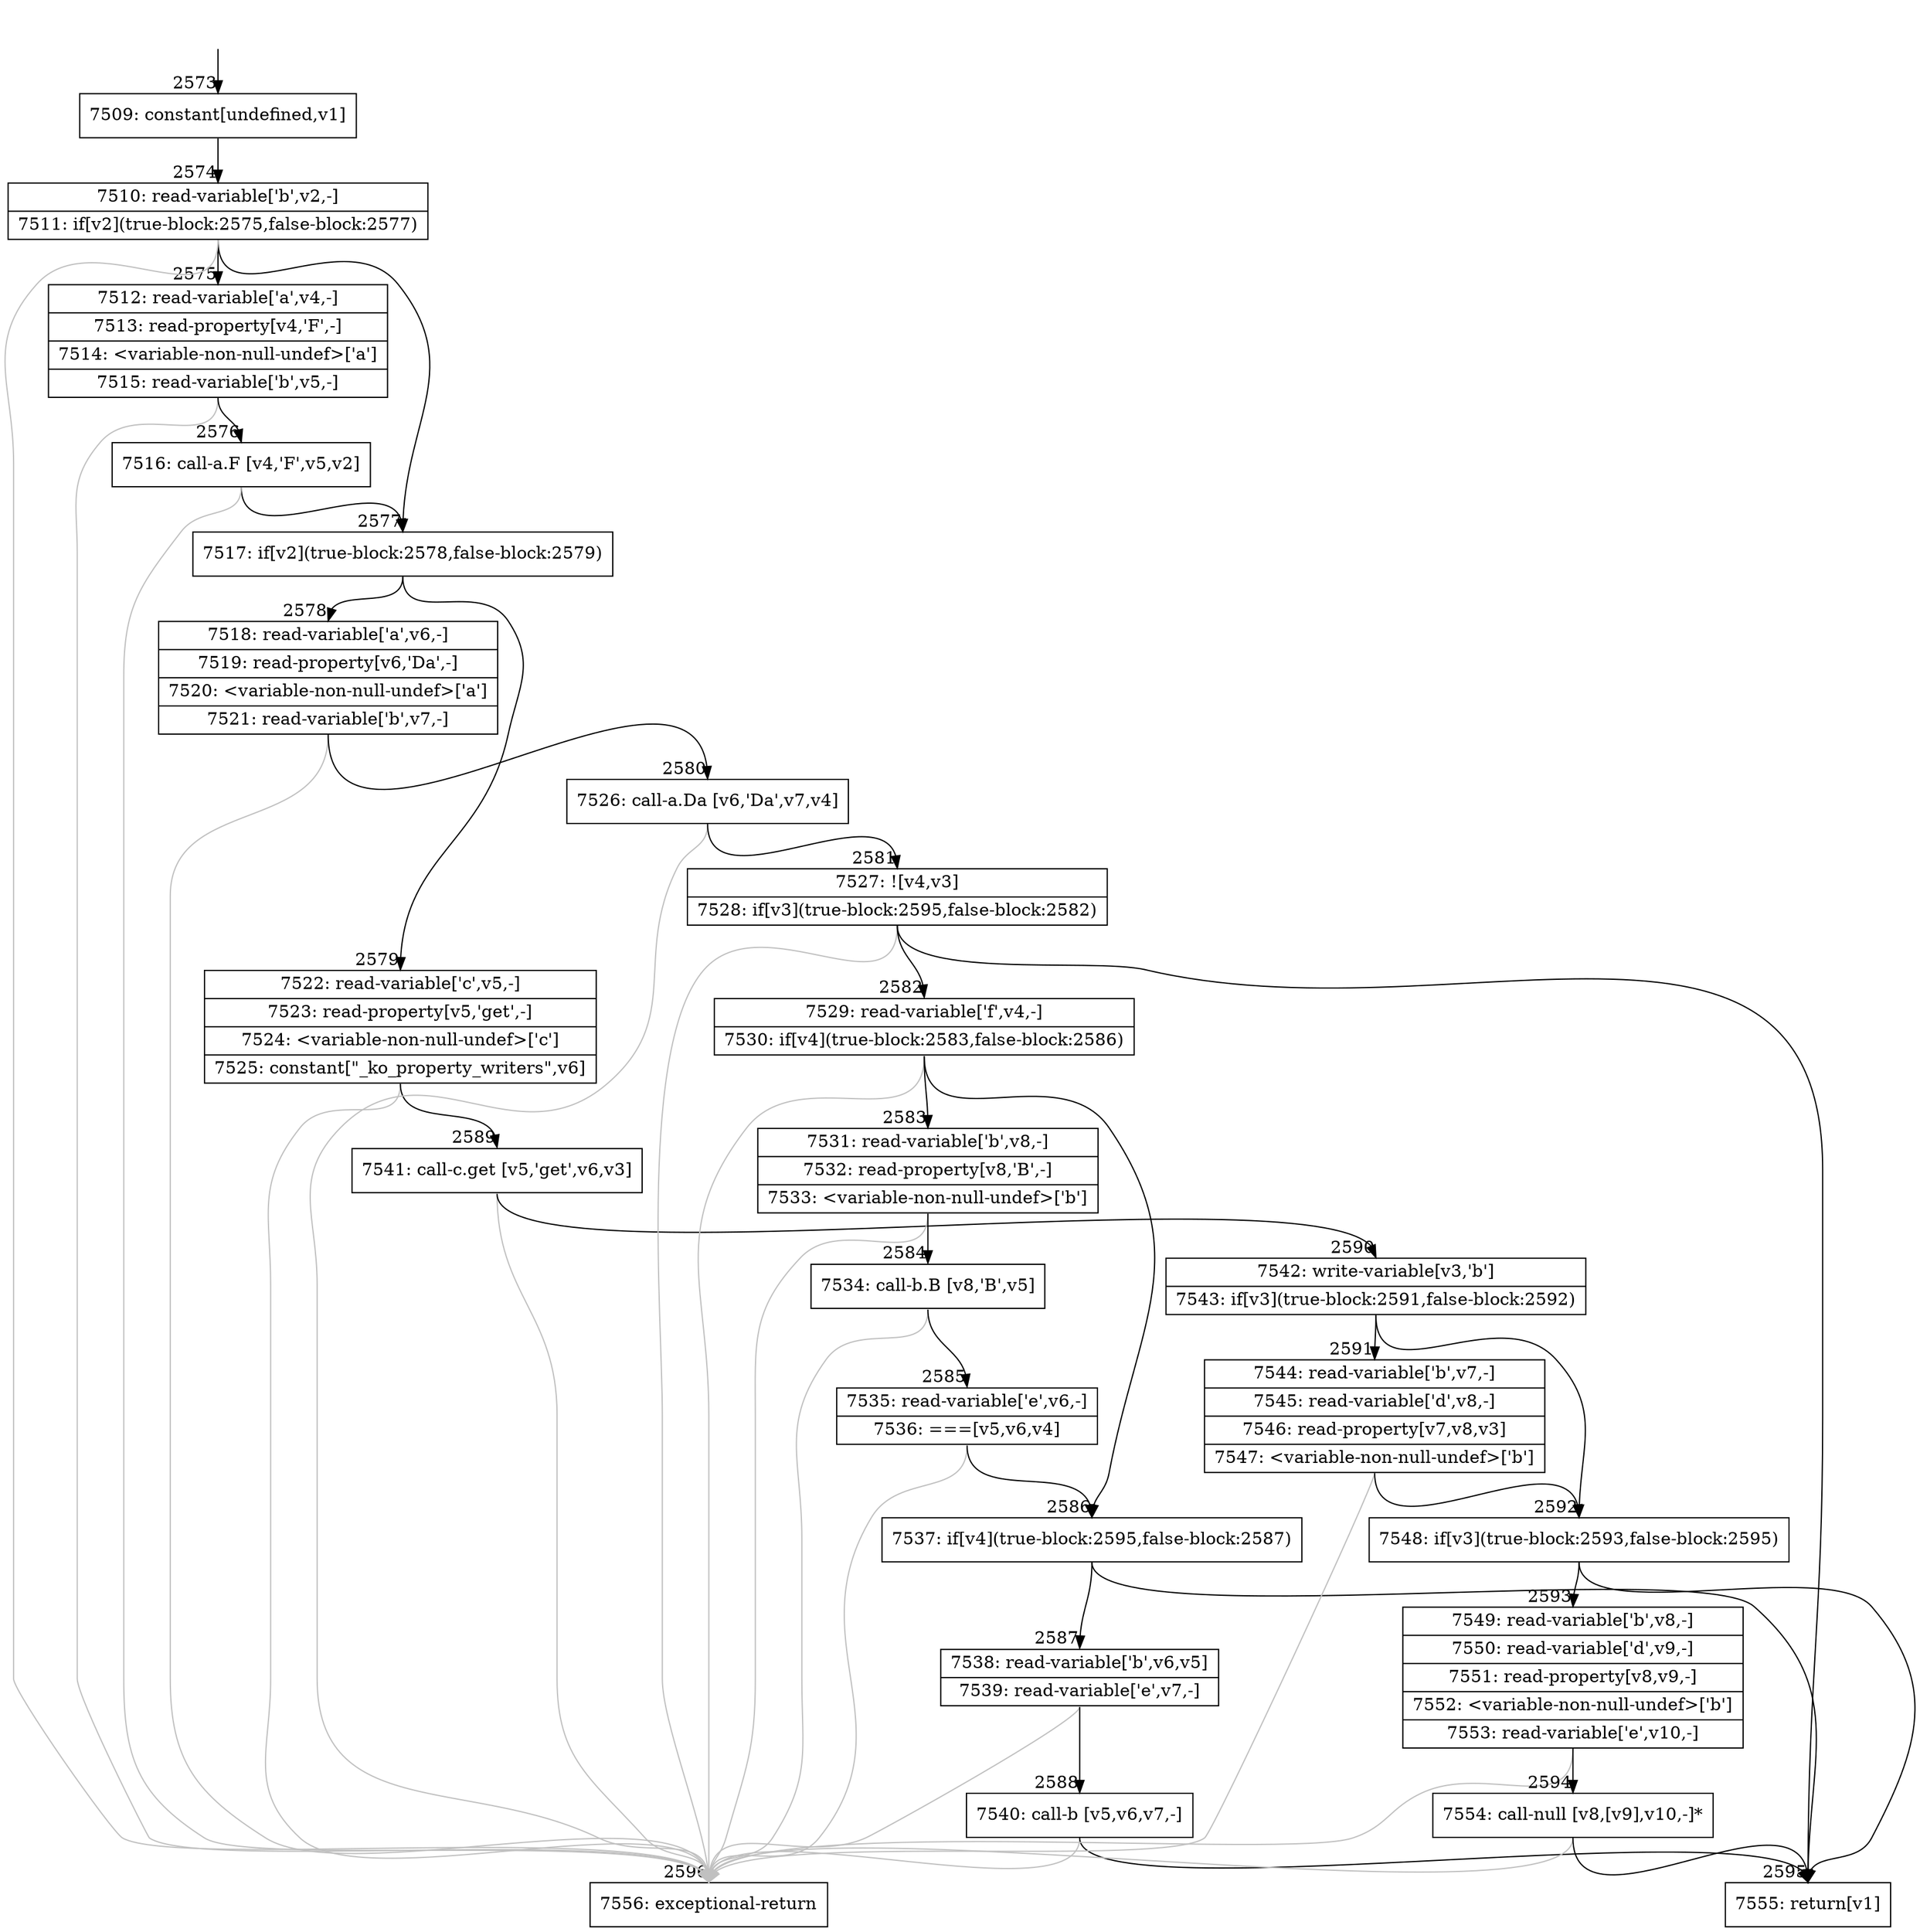 digraph {
rankdir="TD"
BB_entry210[shape=none,label=""];
BB_entry210 -> BB2573 [tailport=s, headport=n, headlabel="    2573"]
BB2573 [shape=record label="{7509: constant[undefined,v1]}" ] 
BB2573 -> BB2574 [tailport=s, headport=n, headlabel="      2574"]
BB2574 [shape=record label="{7510: read-variable['b',v2,-]|7511: if[v2](true-block:2575,false-block:2577)}" ] 
BB2574 -> BB2577 [tailport=s, headport=n, headlabel="      2577"]
BB2574 -> BB2575 [tailport=s, headport=n, headlabel="      2575"]
BB2574 -> BB2596 [tailport=s, headport=n, color=gray, headlabel="      2596"]
BB2575 [shape=record label="{7512: read-variable['a',v4,-]|7513: read-property[v4,'F',-]|7514: \<variable-non-null-undef\>['a']|7515: read-variable['b',v5,-]}" ] 
BB2575 -> BB2576 [tailport=s, headport=n, headlabel="      2576"]
BB2575 -> BB2596 [tailport=s, headport=n, color=gray]
BB2576 [shape=record label="{7516: call-a.F [v4,'F',v5,v2]}" ] 
BB2576 -> BB2577 [tailport=s, headport=n]
BB2576 -> BB2596 [tailport=s, headport=n, color=gray]
BB2577 [shape=record label="{7517: if[v2](true-block:2578,false-block:2579)}" ] 
BB2577 -> BB2578 [tailport=s, headport=n, headlabel="      2578"]
BB2577 -> BB2579 [tailport=s, headport=n, headlabel="      2579"]
BB2578 [shape=record label="{7518: read-variable['a',v6,-]|7519: read-property[v6,'Da',-]|7520: \<variable-non-null-undef\>['a']|7521: read-variable['b',v7,-]}" ] 
BB2578 -> BB2580 [tailport=s, headport=n, headlabel="      2580"]
BB2578 -> BB2596 [tailport=s, headport=n, color=gray]
BB2579 [shape=record label="{7522: read-variable['c',v5,-]|7523: read-property[v5,'get',-]|7524: \<variable-non-null-undef\>['c']|7525: constant[\"_ko_property_writers\",v6]}" ] 
BB2579 -> BB2589 [tailport=s, headport=n, headlabel="      2589"]
BB2579 -> BB2596 [tailport=s, headport=n, color=gray]
BB2580 [shape=record label="{7526: call-a.Da [v6,'Da',v7,v4]}" ] 
BB2580 -> BB2581 [tailport=s, headport=n, headlabel="      2581"]
BB2580 -> BB2596 [tailport=s, headport=n, color=gray]
BB2581 [shape=record label="{7527: ![v4,v3]|7528: if[v3](true-block:2595,false-block:2582)}" ] 
BB2581 -> BB2595 [tailport=s, headport=n, headlabel="      2595"]
BB2581 -> BB2582 [tailport=s, headport=n, headlabel="      2582"]
BB2581 -> BB2596 [tailport=s, headport=n, color=gray]
BB2582 [shape=record label="{7529: read-variable['f',v4,-]|7530: if[v4](true-block:2583,false-block:2586)}" ] 
BB2582 -> BB2586 [tailport=s, headport=n, headlabel="      2586"]
BB2582 -> BB2583 [tailport=s, headport=n, headlabel="      2583"]
BB2582 -> BB2596 [tailport=s, headport=n, color=gray]
BB2583 [shape=record label="{7531: read-variable['b',v8,-]|7532: read-property[v8,'B',-]|7533: \<variable-non-null-undef\>['b']}" ] 
BB2583 -> BB2584 [tailport=s, headport=n, headlabel="      2584"]
BB2583 -> BB2596 [tailport=s, headport=n, color=gray]
BB2584 [shape=record label="{7534: call-b.B [v8,'B',v5]}" ] 
BB2584 -> BB2585 [tailport=s, headport=n, headlabel="      2585"]
BB2584 -> BB2596 [tailport=s, headport=n, color=gray]
BB2585 [shape=record label="{7535: read-variable['e',v6,-]|7536: ===[v5,v6,v4]}" ] 
BB2585 -> BB2586 [tailport=s, headport=n]
BB2585 -> BB2596 [tailport=s, headport=n, color=gray]
BB2586 [shape=record label="{7537: if[v4](true-block:2595,false-block:2587)}" ] 
BB2586 -> BB2595 [tailport=s, headport=n]
BB2586 -> BB2587 [tailport=s, headport=n, headlabel="      2587"]
BB2587 [shape=record label="{7538: read-variable['b',v6,v5]|7539: read-variable['e',v7,-]}" ] 
BB2587 -> BB2588 [tailport=s, headport=n, headlabel="      2588"]
BB2587 -> BB2596 [tailport=s, headport=n, color=gray]
BB2588 [shape=record label="{7540: call-b [v5,v6,v7,-]}" ] 
BB2588 -> BB2595 [tailport=s, headport=n]
BB2588 -> BB2596 [tailport=s, headport=n, color=gray]
BB2589 [shape=record label="{7541: call-c.get [v5,'get',v6,v3]}" ] 
BB2589 -> BB2590 [tailport=s, headport=n, headlabel="      2590"]
BB2589 -> BB2596 [tailport=s, headport=n, color=gray]
BB2590 [shape=record label="{7542: write-variable[v3,'b']|7543: if[v3](true-block:2591,false-block:2592)}" ] 
BB2590 -> BB2592 [tailport=s, headport=n, headlabel="      2592"]
BB2590 -> BB2591 [tailport=s, headport=n, headlabel="      2591"]
BB2591 [shape=record label="{7544: read-variable['b',v7,-]|7545: read-variable['d',v8,-]|7546: read-property[v7,v8,v3]|7547: \<variable-non-null-undef\>['b']}" ] 
BB2591 -> BB2592 [tailport=s, headport=n]
BB2591 -> BB2596 [tailport=s, headport=n, color=gray]
BB2592 [shape=record label="{7548: if[v3](true-block:2593,false-block:2595)}" ] 
BB2592 -> BB2593 [tailport=s, headport=n, headlabel="      2593"]
BB2592 -> BB2595 [tailport=s, headport=n]
BB2593 [shape=record label="{7549: read-variable['b',v8,-]|7550: read-variable['d',v9,-]|7551: read-property[v8,v9,-]|7552: \<variable-non-null-undef\>['b']|7553: read-variable['e',v10,-]}" ] 
BB2593 -> BB2594 [tailport=s, headport=n, headlabel="      2594"]
BB2593 -> BB2596 [tailport=s, headport=n, color=gray]
BB2594 [shape=record label="{7554: call-null [v8,[v9],v10,-]*}" ] 
BB2594 -> BB2595 [tailport=s, headport=n]
BB2594 -> BB2596 [tailport=s, headport=n, color=gray]
BB2595 [shape=record label="{7555: return[v1]}" ] 
BB2596 [shape=record label="{7556: exceptional-return}" ] 
}
